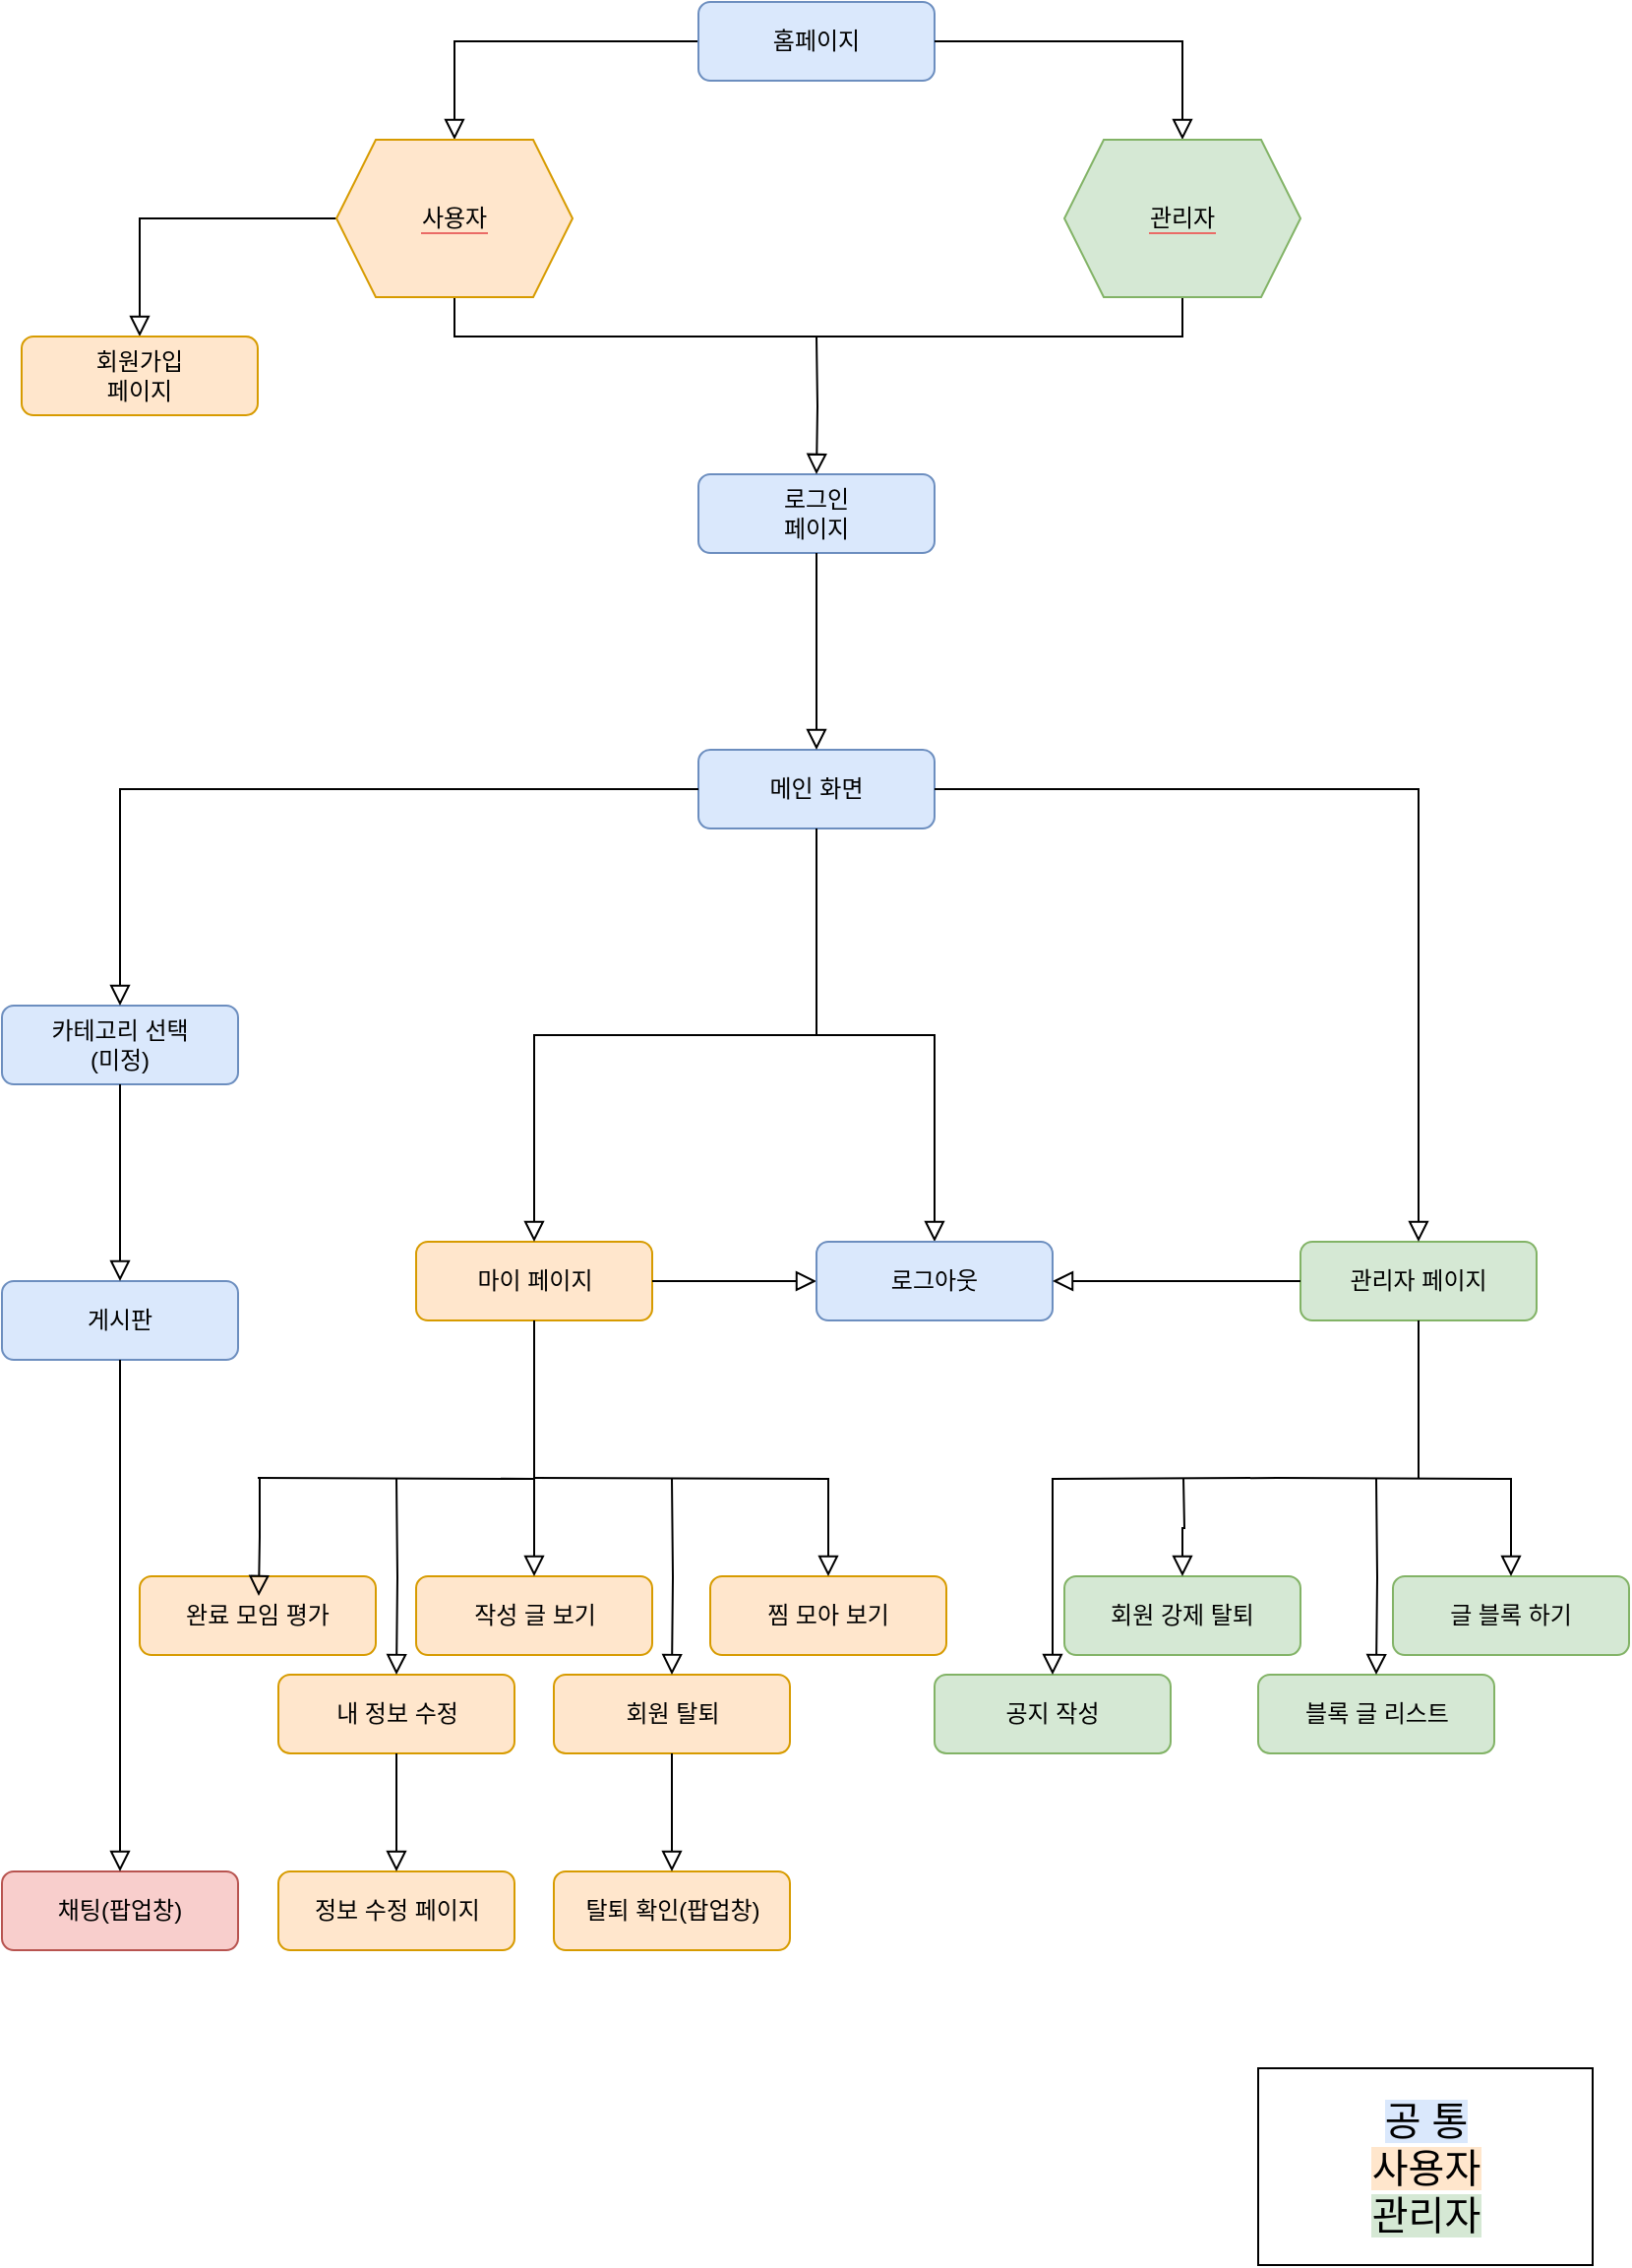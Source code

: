 <mxfile version="17.5.0" type="github">
  <diagram id="C5RBs43oDa-KdzZeNtuy" name="Page-1">
    <mxGraphModel dx="1209" dy="773" grid="1" gridSize="10" guides="1" tooltips="1" connect="1" arrows="1" fold="1" page="1" pageScale="1" pageWidth="827" pageHeight="1169" math="0" shadow="0">
      <root>
        <mxCell id="WIyWlLk6GJQsqaUBKTNV-0" />
        <mxCell id="WIyWlLk6GJQsqaUBKTNV-1" parent="WIyWlLk6GJQsqaUBKTNV-0" />
        <mxCell id="WIyWlLk6GJQsqaUBKTNV-2" value="" style="rounded=0;html=1;jettySize=auto;orthogonalLoop=1;fontSize=11;endArrow=block;endFill=0;endSize=8;strokeWidth=1;shadow=0;labelBackgroundColor=none;edgeStyle=orthogonalEdgeStyle;exitX=0;exitY=0.5;exitDx=0;exitDy=0;entryX=0.5;entryY=0;entryDx=0;entryDy=0;" parent="WIyWlLk6GJQsqaUBKTNV-1" source="WIyWlLk6GJQsqaUBKTNV-3" target="6kUaByh5-gkFW5ITfEK7-74" edge="1">
          <mxGeometry relative="1" as="geometry">
            <mxPoint x="350" y="30" as="sourcePoint" />
            <mxPoint x="230" y="80" as="targetPoint" />
          </mxGeometry>
        </mxCell>
        <mxCell id="WIyWlLk6GJQsqaUBKTNV-3" value="홈페이지" style="rounded=1;whiteSpace=wrap;html=1;fontSize=12;glass=0;strokeWidth=1;shadow=0;fillColor=#dae8fc;strokeColor=#6c8ebf;" parent="WIyWlLk6GJQsqaUBKTNV-1" vertex="1">
          <mxGeometry x="354" y="10" width="120" height="40" as="geometry" />
        </mxCell>
        <mxCell id="WIyWlLk6GJQsqaUBKTNV-4" value="" style="rounded=0;html=1;jettySize=auto;orthogonalLoop=1;fontSize=11;endArrow=block;endFill=0;endSize=8;strokeWidth=1;shadow=0;labelBackgroundColor=none;edgeStyle=orthogonalEdgeStyle;entryX=0.5;entryY=0;entryDx=0;entryDy=0;exitX=0;exitY=0.5;exitDx=0;exitDy=0;" parent="WIyWlLk6GJQsqaUBKTNV-1" source="6kUaByh5-gkFW5ITfEK7-74" target="6kUaByh5-gkFW5ITfEK7-3" edge="1">
          <mxGeometry y="20" relative="1" as="geometry">
            <mxPoint as="offset" />
            <mxPoint x="160" y="120" as="sourcePoint" />
            <mxPoint x="90" y="220" as="targetPoint" />
          </mxGeometry>
        </mxCell>
        <mxCell id="WIyWlLk6GJQsqaUBKTNV-7" value="공지 작성" style="rounded=1;whiteSpace=wrap;html=1;fontSize=12;glass=0;strokeWidth=1;shadow=0;fillColor=#d5e8d4;strokeColor=#82b366;" parent="WIyWlLk6GJQsqaUBKTNV-1" vertex="1">
          <mxGeometry x="474" y="860" width="120" height="40" as="geometry" />
        </mxCell>
        <mxCell id="WIyWlLk6GJQsqaUBKTNV-12" value="로그인&lt;br&gt;페이지" style="rounded=1;whiteSpace=wrap;html=1;fontSize=12;glass=0;strokeWidth=1;shadow=0;fillColor=#dae8fc;strokeColor=#6c8ebf;" parent="WIyWlLk6GJQsqaUBKTNV-1" vertex="1">
          <mxGeometry x="354" y="250" width="120" height="40" as="geometry" />
        </mxCell>
        <mxCell id="6kUaByh5-gkFW5ITfEK7-1" value="" style="rounded=0;html=1;jettySize=auto;orthogonalLoop=1;fontSize=11;endArrow=block;endFill=0;endSize=8;strokeWidth=1;shadow=0;labelBackgroundColor=none;edgeStyle=orthogonalEdgeStyle;exitX=1;exitY=0.5;exitDx=0;exitDy=0;entryX=0.5;entryY=0;entryDx=0;entryDy=0;" edge="1" parent="WIyWlLk6GJQsqaUBKTNV-1" source="WIyWlLk6GJQsqaUBKTNV-3" target="6kUaByh5-gkFW5ITfEK7-75">
          <mxGeometry relative="1" as="geometry">
            <mxPoint x="474" y="100" as="sourcePoint" />
            <mxPoint x="600" y="80" as="targetPoint" />
          </mxGeometry>
        </mxCell>
        <mxCell id="6kUaByh5-gkFW5ITfEK7-3" value="회원가입&lt;br&gt;페이지" style="rounded=1;whiteSpace=wrap;html=1;fontSize=12;glass=0;strokeWidth=1;shadow=0;fillColor=#ffe6cc;strokeColor=#d79b00;" vertex="1" parent="WIyWlLk6GJQsqaUBKTNV-1">
          <mxGeometry x="10" y="180" width="120" height="40" as="geometry" />
        </mxCell>
        <mxCell id="6kUaByh5-gkFW5ITfEK7-5" value="메인 화면" style="rounded=1;whiteSpace=wrap;html=1;fontSize=12;glass=0;strokeWidth=1;shadow=0;fillColor=#dae8fc;strokeColor=#6c8ebf;" vertex="1" parent="WIyWlLk6GJQsqaUBKTNV-1">
          <mxGeometry x="354" y="390" width="120" height="40" as="geometry" />
        </mxCell>
        <mxCell id="6kUaByh5-gkFW5ITfEK7-7" value="카테고리 선택&lt;br&gt;(미정)" style="rounded=1;whiteSpace=wrap;html=1;fontSize=12;glass=0;strokeWidth=1;shadow=0;fillColor=#dae8fc;strokeColor=#6c8ebf;" vertex="1" parent="WIyWlLk6GJQsqaUBKTNV-1">
          <mxGeometry y="520" width="120" height="40" as="geometry" />
        </mxCell>
        <mxCell id="6kUaByh5-gkFW5ITfEK7-8" value="마이 페이지" style="rounded=1;whiteSpace=wrap;html=1;fontSize=12;glass=0;strokeWidth=1;shadow=0;fillColor=#ffe6cc;strokeColor=#d79b00;" vertex="1" parent="WIyWlLk6GJQsqaUBKTNV-1">
          <mxGeometry x="210.5" y="640" width="120" height="40" as="geometry" />
        </mxCell>
        <mxCell id="6kUaByh5-gkFW5ITfEK7-9" value="게시판" style="rounded=1;whiteSpace=wrap;html=1;fontSize=12;glass=0;strokeWidth=1;shadow=0;fillColor=#dae8fc;strokeColor=#6c8ebf;" vertex="1" parent="WIyWlLk6GJQsqaUBKTNV-1">
          <mxGeometry y="660" width="120" height="40" as="geometry" />
        </mxCell>
        <mxCell id="6kUaByh5-gkFW5ITfEK7-10" value="채팅(팝업창)" style="rounded=1;whiteSpace=wrap;html=1;fontSize=12;glass=0;strokeWidth=1;shadow=0;fillColor=#f8cecc;strokeColor=#b85450;" vertex="1" parent="WIyWlLk6GJQsqaUBKTNV-1">
          <mxGeometry y="960" width="120" height="40" as="geometry" />
        </mxCell>
        <mxCell id="6kUaByh5-gkFW5ITfEK7-11" value="완료 모임 평가" style="rounded=1;whiteSpace=wrap;html=1;fontSize=12;glass=0;strokeWidth=1;shadow=0;fillColor=#ffe6cc;strokeColor=#d79b00;" vertex="1" parent="WIyWlLk6GJQsqaUBKTNV-1">
          <mxGeometry x="70" y="810" width="120" height="40" as="geometry" />
        </mxCell>
        <mxCell id="6kUaByh5-gkFW5ITfEK7-12" value="작성 글 보기" style="rounded=1;whiteSpace=wrap;html=1;fontSize=12;glass=0;strokeWidth=1;shadow=0;fillColor=#ffe6cc;strokeColor=#d79b00;" vertex="1" parent="WIyWlLk6GJQsqaUBKTNV-1">
          <mxGeometry x="210.5" y="810" width="120" height="40" as="geometry" />
        </mxCell>
        <mxCell id="6kUaByh5-gkFW5ITfEK7-13" value="찜 모아 보기" style="rounded=1;whiteSpace=wrap;html=1;fontSize=12;glass=0;strokeWidth=1;shadow=0;fillColor=#ffe6cc;strokeColor=#d79b00;" vertex="1" parent="WIyWlLk6GJQsqaUBKTNV-1">
          <mxGeometry x="360" y="810" width="120" height="40" as="geometry" />
        </mxCell>
        <mxCell id="6kUaByh5-gkFW5ITfEK7-14" value="내 정보 수정" style="rounded=1;whiteSpace=wrap;html=1;fontSize=12;glass=0;strokeWidth=1;shadow=0;fillColor=#ffe6cc;strokeColor=#d79b00;" vertex="1" parent="WIyWlLk6GJQsqaUBKTNV-1">
          <mxGeometry x="140.5" y="860" width="120" height="40" as="geometry" />
        </mxCell>
        <mxCell id="6kUaByh5-gkFW5ITfEK7-15" value="회원 탈퇴" style="rounded=1;whiteSpace=wrap;html=1;fontSize=12;glass=0;strokeWidth=1;shadow=0;fillColor=#ffe6cc;strokeColor=#d79b00;" vertex="1" parent="WIyWlLk6GJQsqaUBKTNV-1">
          <mxGeometry x="280.5" y="860" width="120" height="40" as="geometry" />
        </mxCell>
        <mxCell id="6kUaByh5-gkFW5ITfEK7-16" value="정보 수정 페이지" style="rounded=1;whiteSpace=wrap;html=1;fontSize=12;glass=0;strokeWidth=1;shadow=0;fillColor=#ffe6cc;strokeColor=#d79b00;" vertex="1" parent="WIyWlLk6GJQsqaUBKTNV-1">
          <mxGeometry x="140.5" y="960" width="120" height="40" as="geometry" />
        </mxCell>
        <mxCell id="6kUaByh5-gkFW5ITfEK7-17" value="탈퇴 확인(팝업창)" style="rounded=1;whiteSpace=wrap;html=1;fontSize=12;glass=0;strokeWidth=1;shadow=0;fillColor=#ffe6cc;strokeColor=#d79b00;" vertex="1" parent="WIyWlLk6GJQsqaUBKTNV-1">
          <mxGeometry x="280.5" y="960" width="120" height="40" as="geometry" />
        </mxCell>
        <mxCell id="6kUaByh5-gkFW5ITfEK7-19" value="" style="rounded=0;html=1;jettySize=auto;orthogonalLoop=1;fontSize=11;endArrow=block;endFill=0;endSize=8;strokeWidth=1;shadow=0;labelBackgroundColor=none;edgeStyle=orthogonalEdgeStyle;exitX=0.5;exitY=1;exitDx=0;exitDy=0;" edge="1" parent="WIyWlLk6GJQsqaUBKTNV-1" source="WIyWlLk6GJQsqaUBKTNV-12" target="6kUaByh5-gkFW5ITfEK7-5">
          <mxGeometry relative="1" as="geometry">
            <mxPoint x="100" y="260" as="sourcePoint" />
            <mxPoint x="201" y="259" as="targetPoint" />
          </mxGeometry>
        </mxCell>
        <mxCell id="6kUaByh5-gkFW5ITfEK7-21" value="" style="rounded=0;html=1;jettySize=auto;orthogonalLoop=1;fontSize=11;endArrow=block;endFill=0;endSize=8;strokeWidth=1;shadow=0;labelBackgroundColor=none;edgeStyle=orthogonalEdgeStyle;exitX=0;exitY=0.5;exitDx=0;exitDy=0;" edge="1" parent="WIyWlLk6GJQsqaUBKTNV-1" source="6kUaByh5-gkFW5ITfEK7-5" target="6kUaByh5-gkFW5ITfEK7-7">
          <mxGeometry y="20" relative="1" as="geometry">
            <mxPoint as="offset" />
            <mxPoint x="160" y="470" as="sourcePoint" />
            <mxPoint x="50" y="530" as="targetPoint" />
          </mxGeometry>
        </mxCell>
        <mxCell id="6kUaByh5-gkFW5ITfEK7-22" value="" style="rounded=0;html=1;jettySize=auto;orthogonalLoop=1;fontSize=11;endArrow=block;endFill=0;endSize=8;strokeWidth=1;shadow=0;labelBackgroundColor=none;edgeStyle=orthogonalEdgeStyle;entryX=0.5;entryY=0;entryDx=0;entryDy=0;exitX=0.5;exitY=1;exitDx=0;exitDy=0;" edge="1" parent="WIyWlLk6GJQsqaUBKTNV-1" source="6kUaByh5-gkFW5ITfEK7-5" target="6kUaByh5-gkFW5ITfEK7-6">
          <mxGeometry y="20" relative="1" as="geometry">
            <mxPoint as="offset" />
            <mxPoint x="580" y="460" as="sourcePoint" />
            <mxPoint x="315" y="495" as="targetPoint" />
          </mxGeometry>
        </mxCell>
        <mxCell id="6kUaByh5-gkFW5ITfEK7-23" value="" style="rounded=0;html=1;jettySize=auto;orthogonalLoop=1;fontSize=11;endArrow=block;endFill=0;endSize=8;strokeWidth=1;shadow=0;labelBackgroundColor=none;edgeStyle=orthogonalEdgeStyle;exitX=0.5;exitY=1;exitDx=0;exitDy=0;entryX=0.5;entryY=0;entryDx=0;entryDy=0;" edge="1" parent="WIyWlLk6GJQsqaUBKTNV-1" source="6kUaByh5-gkFW5ITfEK7-5" target="6kUaByh5-gkFW5ITfEK7-8">
          <mxGeometry relative="1" as="geometry">
            <mxPoint x="230" y="458" as="sourcePoint" />
            <mxPoint x="230" y="488" as="targetPoint" />
          </mxGeometry>
        </mxCell>
        <mxCell id="6kUaByh5-gkFW5ITfEK7-26" value="" style="rounded=0;html=1;jettySize=auto;orthogonalLoop=1;fontSize=11;endArrow=block;endFill=0;endSize=8;strokeWidth=1;shadow=0;labelBackgroundColor=none;edgeStyle=orthogonalEdgeStyle;exitX=0.5;exitY=1;exitDx=0;exitDy=0;entryX=0.5;entryY=0;entryDx=0;entryDy=0;" edge="1" parent="WIyWlLk6GJQsqaUBKTNV-1" source="6kUaByh5-gkFW5ITfEK7-7" target="6kUaByh5-gkFW5ITfEK7-9">
          <mxGeometry relative="1" as="geometry">
            <mxPoint x="230" y="570" as="sourcePoint" />
            <mxPoint x="230" y="620" as="targetPoint" />
          </mxGeometry>
        </mxCell>
        <mxCell id="6kUaByh5-gkFW5ITfEK7-27" value="" style="rounded=0;html=1;jettySize=auto;orthogonalLoop=1;fontSize=11;endArrow=block;endFill=0;endSize=8;strokeWidth=1;shadow=0;labelBackgroundColor=none;edgeStyle=orthogonalEdgeStyle;entryX=0.5;entryY=0;entryDx=0;entryDy=0;exitX=0.5;exitY=1;exitDx=0;exitDy=0;" edge="1" parent="WIyWlLk6GJQsqaUBKTNV-1" source="6kUaByh5-gkFW5ITfEK7-9" target="6kUaByh5-gkFW5ITfEK7-10">
          <mxGeometry relative="1" as="geometry">
            <mxPoint x="70" y="700" as="sourcePoint" />
            <mxPoint x="80" y="670" as="targetPoint" />
          </mxGeometry>
        </mxCell>
        <mxCell id="6kUaByh5-gkFW5ITfEK7-29" value="" style="rounded=0;html=1;jettySize=auto;orthogonalLoop=1;fontSize=11;endArrow=block;endFill=0;endSize=8;strokeWidth=1;shadow=0;labelBackgroundColor=none;edgeStyle=orthogonalEdgeStyle;" edge="1" parent="WIyWlLk6GJQsqaUBKTNV-1" target="6kUaByh5-gkFW5ITfEK7-12">
          <mxGeometry relative="1" as="geometry">
            <mxPoint x="130.5" y="760" as="sourcePoint" />
            <mxPoint x="140.5" y="800" as="targetPoint" />
          </mxGeometry>
        </mxCell>
        <mxCell id="6kUaByh5-gkFW5ITfEK7-33" value="" style="rounded=0;html=1;jettySize=auto;orthogonalLoop=1;fontSize=11;endArrow=block;endFill=0;endSize=8;strokeWidth=1;shadow=0;labelBackgroundColor=none;edgeStyle=orthogonalEdgeStyle;entryX=0.5;entryY=0;entryDx=0;entryDy=0;" edge="1" parent="WIyWlLk6GJQsqaUBKTNV-1" target="6kUaByh5-gkFW5ITfEK7-13">
          <mxGeometry relative="1" as="geometry">
            <mxPoint x="270.5" y="760" as="sourcePoint" />
            <mxPoint x="410.5" y="790" as="targetPoint" />
          </mxGeometry>
        </mxCell>
        <mxCell id="6kUaByh5-gkFW5ITfEK7-34" value="" style="rounded=0;html=1;jettySize=auto;orthogonalLoop=1;fontSize=11;endArrow=block;endFill=0;endSize=8;strokeWidth=1;shadow=0;labelBackgroundColor=none;edgeStyle=orthogonalEdgeStyle;exitX=0.5;exitY=1;exitDx=0;exitDy=0;entryX=0.5;entryY=0;entryDx=0;entryDy=0;" edge="1" parent="WIyWlLk6GJQsqaUBKTNV-1" target="6kUaByh5-gkFW5ITfEK7-14">
          <mxGeometry relative="1" as="geometry">
            <mxPoint x="200.5" y="760" as="sourcePoint" />
            <mxPoint x="200.5" y="860" as="targetPoint" />
          </mxGeometry>
        </mxCell>
        <mxCell id="6kUaByh5-gkFW5ITfEK7-35" value="" style="rounded=0;html=1;jettySize=auto;orthogonalLoop=1;fontSize=11;endArrow=block;endFill=0;endSize=8;strokeWidth=1;shadow=0;labelBackgroundColor=none;edgeStyle=orthogonalEdgeStyle;entryX=0.5;entryY=0;entryDx=0;entryDy=0;startArrow=none;" edge="1" parent="WIyWlLk6GJQsqaUBKTNV-1" target="6kUaByh5-gkFW5ITfEK7-15">
          <mxGeometry relative="1" as="geometry">
            <mxPoint x="340.5" y="760" as="sourcePoint" />
            <mxPoint x="340.5" y="870" as="targetPoint" />
          </mxGeometry>
        </mxCell>
        <mxCell id="6kUaByh5-gkFW5ITfEK7-37" value="" style="rounded=0;html=1;jettySize=auto;orthogonalLoop=1;fontSize=11;endArrow=block;endFill=0;endSize=8;strokeWidth=1;shadow=0;labelBackgroundColor=none;edgeStyle=orthogonalEdgeStyle;exitX=0.5;exitY=1;exitDx=0;exitDy=0;entryX=0.5;entryY=0;entryDx=0;entryDy=0;" edge="1" parent="WIyWlLk6GJQsqaUBKTNV-1" source="6kUaByh5-gkFW5ITfEK7-14" target="6kUaByh5-gkFW5ITfEK7-16">
          <mxGeometry relative="1" as="geometry">
            <mxPoint x="200" y="910" as="sourcePoint" />
            <mxPoint x="200" y="1010" as="targetPoint" />
          </mxGeometry>
        </mxCell>
        <mxCell id="6kUaByh5-gkFW5ITfEK7-40" value="" style="rounded=0;html=1;jettySize=auto;orthogonalLoop=1;fontSize=11;endArrow=block;endFill=0;endSize=8;strokeWidth=1;shadow=0;labelBackgroundColor=none;edgeStyle=orthogonalEdgeStyle;entryX=0.5;entryY=0;entryDx=0;entryDy=0;exitX=0.5;exitY=1;exitDx=0;exitDy=0;" edge="1" parent="WIyWlLk6GJQsqaUBKTNV-1" source="6kUaByh5-gkFW5ITfEK7-15" target="6kUaByh5-gkFW5ITfEK7-17">
          <mxGeometry relative="1" as="geometry">
            <mxPoint x="340.5" y="910" as="sourcePoint" />
            <mxPoint x="340" y="1010" as="targetPoint" />
          </mxGeometry>
        </mxCell>
        <mxCell id="6kUaByh5-gkFW5ITfEK7-42" value="" style="rounded=0;html=1;jettySize=auto;orthogonalLoop=1;fontSize=11;endArrow=block;endFill=0;endSize=8;strokeWidth=1;shadow=0;labelBackgroundColor=none;edgeStyle=orthogonalEdgeStyle;exitX=1;exitY=0.5;exitDx=0;exitDy=0;entryX=0;entryY=0.5;entryDx=0;entryDy=0;" edge="1" parent="WIyWlLk6GJQsqaUBKTNV-1" source="6kUaByh5-gkFW5ITfEK7-8" target="6kUaByh5-gkFW5ITfEK7-6">
          <mxGeometry y="20" relative="1" as="geometry">
            <mxPoint as="offset" />
            <mxPoint x="250.5" y="640" as="sourcePoint" />
            <mxPoint x="430.5" y="610" as="targetPoint" />
          </mxGeometry>
        </mxCell>
        <mxCell id="6kUaByh5-gkFW5ITfEK7-47" value="" style="endArrow=none;html=1;rounded=0;exitX=0.5;exitY=1;exitDx=0;exitDy=0;entryX=0.5;entryY=1;entryDx=0;entryDy=0;" edge="1" parent="WIyWlLk6GJQsqaUBKTNV-1" source="6kUaByh5-gkFW5ITfEK7-74" target="6kUaByh5-gkFW5ITfEK7-75">
          <mxGeometry width="50" height="50" relative="1" as="geometry">
            <mxPoint x="230" y="160" as="sourcePoint" />
            <mxPoint x="600" y="160" as="targetPoint" />
            <Array as="points">
              <mxPoint x="230" y="180" />
              <mxPoint x="600" y="180" />
            </Array>
          </mxGeometry>
        </mxCell>
        <mxCell id="6kUaByh5-gkFW5ITfEK7-48" value="" style="rounded=0;html=1;jettySize=auto;orthogonalLoop=1;fontSize=11;endArrow=block;endFill=0;endSize=8;strokeWidth=1;shadow=0;labelBackgroundColor=none;edgeStyle=orthogonalEdgeStyle;entryX=0.5;entryY=0;entryDx=0;entryDy=0;" edge="1" parent="WIyWlLk6GJQsqaUBKTNV-1" target="WIyWlLk6GJQsqaUBKTNV-12">
          <mxGeometry relative="1" as="geometry">
            <mxPoint x="414" y="180" as="sourcePoint" />
            <mxPoint x="413" y="225" as="targetPoint" />
          </mxGeometry>
        </mxCell>
        <mxCell id="6kUaByh5-gkFW5ITfEK7-6" value="로그아웃" style="rounded=1;whiteSpace=wrap;html=1;fontSize=12;glass=0;strokeWidth=1;shadow=0;fillColor=#dae8fc;strokeColor=#6c8ebf;" vertex="1" parent="WIyWlLk6GJQsqaUBKTNV-1">
          <mxGeometry x="414" y="640" width="120" height="40" as="geometry" />
        </mxCell>
        <mxCell id="6kUaByh5-gkFW5ITfEK7-51" value="글 블록 하기" style="rounded=1;whiteSpace=wrap;html=1;fontSize=12;glass=0;strokeWidth=1;shadow=0;fillColor=#d5e8d4;strokeColor=#82b366;" vertex="1" parent="WIyWlLk6GJQsqaUBKTNV-1">
          <mxGeometry x="707" y="810" width="120" height="40" as="geometry" />
        </mxCell>
        <mxCell id="6kUaByh5-gkFW5ITfEK7-52" value="회원 강제 탈퇴" style="rounded=1;whiteSpace=wrap;html=1;fontSize=12;glass=0;strokeWidth=1;shadow=0;fillColor=#d5e8d4;strokeColor=#82b366;" vertex="1" parent="WIyWlLk6GJQsqaUBKTNV-1">
          <mxGeometry x="540" y="810" width="120" height="40" as="geometry" />
        </mxCell>
        <mxCell id="6kUaByh5-gkFW5ITfEK7-53" value="블록 글 리스트" style="rounded=1;whiteSpace=wrap;html=1;fontSize=12;glass=0;strokeWidth=1;shadow=0;fillColor=#d5e8d4;strokeColor=#82b366;" vertex="1" parent="WIyWlLk6GJQsqaUBKTNV-1">
          <mxGeometry x="638.5" y="860" width="120" height="40" as="geometry" />
        </mxCell>
        <mxCell id="6kUaByh5-gkFW5ITfEK7-55" value="관리자 페이지" style="rounded=1;whiteSpace=wrap;html=1;fontSize=12;glass=0;strokeWidth=1;shadow=0;fillColor=#d5e8d4;strokeColor=#82b366;" vertex="1" parent="WIyWlLk6GJQsqaUBKTNV-1">
          <mxGeometry x="660" y="640" width="120" height="40" as="geometry" />
        </mxCell>
        <mxCell id="6kUaByh5-gkFW5ITfEK7-57" value="" style="rounded=0;html=1;jettySize=auto;orthogonalLoop=1;fontSize=11;endArrow=block;endFill=0;endSize=8;strokeWidth=1;shadow=0;labelBackgroundColor=none;edgeStyle=orthogonalEdgeStyle;exitX=1;exitY=0.5;exitDx=0;exitDy=0;entryX=0.5;entryY=0;entryDx=0;entryDy=0;" edge="1" parent="WIyWlLk6GJQsqaUBKTNV-1" source="6kUaByh5-gkFW5ITfEK7-5" target="6kUaByh5-gkFW5ITfEK7-55">
          <mxGeometry y="20" relative="1" as="geometry">
            <mxPoint as="offset" />
            <mxPoint x="454" y="420" as="sourcePoint" />
            <mxPoint x="480" y="510" as="targetPoint" />
          </mxGeometry>
        </mxCell>
        <mxCell id="6kUaByh5-gkFW5ITfEK7-58" value="" style="rounded=0;html=1;jettySize=auto;orthogonalLoop=1;fontSize=11;endArrow=block;endFill=0;endSize=8;strokeWidth=1;shadow=0;labelBackgroundColor=none;edgeStyle=orthogonalEdgeStyle;entryX=0.5;entryY=0;entryDx=0;entryDy=0;" edge="1" parent="WIyWlLk6GJQsqaUBKTNV-1" target="WIyWlLk6GJQsqaUBKTNV-7">
          <mxGeometry y="20" relative="1" as="geometry">
            <mxPoint as="offset" />
            <mxPoint x="648.5" y="760" as="sourcePoint" />
            <mxPoint x="530" y="900" as="targetPoint" />
          </mxGeometry>
        </mxCell>
        <mxCell id="6kUaByh5-gkFW5ITfEK7-59" value="" style="rounded=0;html=1;jettySize=auto;orthogonalLoop=1;fontSize=11;endArrow=block;endFill=0;endSize=8;strokeWidth=1;shadow=0;labelBackgroundColor=none;edgeStyle=orthogonalEdgeStyle;" edge="1" parent="WIyWlLk6GJQsqaUBKTNV-1" target="6kUaByh5-gkFW5ITfEK7-53">
          <mxGeometry y="20" relative="1" as="geometry">
            <mxPoint as="offset" />
            <mxPoint x="698.5" y="760" as="sourcePoint" />
            <mxPoint x="648" y="880" as="targetPoint" />
          </mxGeometry>
        </mxCell>
        <mxCell id="6kUaByh5-gkFW5ITfEK7-61" value="" style="rounded=0;html=1;jettySize=auto;orthogonalLoop=1;fontSize=11;endArrow=block;endFill=0;endSize=8;strokeWidth=1;shadow=0;labelBackgroundColor=none;edgeStyle=orthogonalEdgeStyle;" edge="1" parent="WIyWlLk6GJQsqaUBKTNV-1" target="6kUaByh5-gkFW5ITfEK7-51">
          <mxGeometry y="20" relative="1" as="geometry">
            <mxPoint as="offset" />
            <mxPoint x="648.5" y="760" as="sourcePoint" />
            <mxPoint x="685.5" y="825" as="targetPoint" />
          </mxGeometry>
        </mxCell>
        <mxCell id="6kUaByh5-gkFW5ITfEK7-62" value="" style="rounded=0;html=1;jettySize=auto;orthogonalLoop=1;fontSize=11;endArrow=block;endFill=0;endSize=8;strokeWidth=1;shadow=0;labelBackgroundColor=none;edgeStyle=orthogonalEdgeStyle;entryX=0.5;entryY=0;entryDx=0;entryDy=0;" edge="1" parent="WIyWlLk6GJQsqaUBKTNV-1" target="6kUaByh5-gkFW5ITfEK7-52">
          <mxGeometry relative="1" as="geometry">
            <mxPoint x="600.5" y="760" as="sourcePoint" />
            <mxPoint x="588.5" y="970" as="targetPoint" />
          </mxGeometry>
        </mxCell>
        <mxCell id="6kUaByh5-gkFW5ITfEK7-64" value="" style="endArrow=none;html=1;rounded=0;entryX=0.5;entryY=1;entryDx=0;entryDy=0;" edge="1" parent="WIyWlLk6GJQsqaUBKTNV-1" target="6kUaByh5-gkFW5ITfEK7-55">
          <mxGeometry width="50" height="50" relative="1" as="geometry">
            <mxPoint x="720" y="760" as="sourcePoint" />
            <mxPoint x="738.5" y="790" as="targetPoint" />
          </mxGeometry>
        </mxCell>
        <mxCell id="6kUaByh5-gkFW5ITfEK7-65" value="" style="rounded=0;html=1;jettySize=auto;orthogonalLoop=1;fontSize=11;endArrow=block;endFill=0;endSize=8;strokeWidth=1;shadow=0;labelBackgroundColor=none;edgeStyle=orthogonalEdgeStyle;exitX=0;exitY=0.5;exitDx=0;exitDy=0;entryX=1;entryY=0.5;entryDx=0;entryDy=0;" edge="1" parent="WIyWlLk6GJQsqaUBKTNV-1" source="6kUaByh5-gkFW5ITfEK7-55" target="6kUaByh5-gkFW5ITfEK7-6">
          <mxGeometry y="20" relative="1" as="geometry">
            <mxPoint as="offset" />
            <mxPoint x="368.5" y="510" as="sourcePoint" />
            <mxPoint x="540" y="660" as="targetPoint" />
          </mxGeometry>
        </mxCell>
        <mxCell id="6kUaByh5-gkFW5ITfEK7-67" value="" style="endArrow=none;html=1;rounded=0;entryX=0.5;entryY=1;entryDx=0;entryDy=0;" edge="1" parent="WIyWlLk6GJQsqaUBKTNV-1" target="6kUaByh5-gkFW5ITfEK7-8">
          <mxGeometry width="50" height="50" relative="1" as="geometry">
            <mxPoint x="270.5" y="760" as="sourcePoint" />
            <mxPoint x="400.5" y="580" as="targetPoint" />
          </mxGeometry>
        </mxCell>
        <mxCell id="6kUaByh5-gkFW5ITfEK7-68" value="" style="rounded=0;html=1;jettySize=auto;orthogonalLoop=1;fontSize=11;endArrow=block;endFill=0;endSize=8;strokeWidth=1;shadow=0;labelBackgroundColor=none;edgeStyle=orthogonalEdgeStyle;exitX=0.5;exitY=1;exitDx=0;exitDy=0;entryX=0.5;entryY=0;entryDx=0;entryDy=0;" edge="1" parent="WIyWlLk6GJQsqaUBKTNV-1">
          <mxGeometry relative="1" as="geometry">
            <mxPoint x="130" y="760" as="sourcePoint" />
            <mxPoint x="130.5" y="820" as="targetPoint" />
            <Array as="points">
              <mxPoint x="131" y="760" />
              <mxPoint x="131" y="790" />
            </Array>
          </mxGeometry>
        </mxCell>
        <mxCell id="6kUaByh5-gkFW5ITfEK7-74" value="&lt;span style=&quot;background-color: rgb(255 , 230 , 204)&quot;&gt;사용자&lt;/span&gt;" style="shape=hexagon;perimeter=hexagonPerimeter2;whiteSpace=wrap;html=1;fixedSize=1;shadow=0;labelBackgroundColor=#EA6B66;fillColor=#ffe6cc;strokeColor=#d79b00;" vertex="1" parent="WIyWlLk6GJQsqaUBKTNV-1">
          <mxGeometry x="170" y="80" width="120" height="80" as="geometry" />
        </mxCell>
        <mxCell id="6kUaByh5-gkFW5ITfEK7-75" value="&lt;span style=&quot;background-color: rgb(213 , 232 , 212)&quot;&gt;관리자&lt;/span&gt;" style="shape=hexagon;perimeter=hexagonPerimeter2;whiteSpace=wrap;html=1;fixedSize=1;shadow=0;labelBackgroundColor=#EA6B66;fillColor=#d5e8d4;strokeColor=#82b366;" vertex="1" parent="WIyWlLk6GJQsqaUBKTNV-1">
          <mxGeometry x="540" y="80" width="120" height="80" as="geometry" />
        </mxCell>
        <mxCell id="6kUaByh5-gkFW5ITfEK7-79" value="&lt;span style=&quot;background-color: rgb(218 , 232 , 252)&quot;&gt;공 통&lt;/span&gt;&lt;br&gt;&lt;span style=&quot;background-color: rgb(255 , 230 , 204)&quot;&gt;사용자&lt;/span&gt;&lt;br&gt;&lt;span style=&quot;background-color: rgb(213 , 232 , 212)&quot;&gt;관리자&lt;/span&gt;" style="rounded=0;whiteSpace=wrap;html=1;shadow=0;labelBackgroundColor=#FFFFFF;fontSize=20;" vertex="1" parent="WIyWlLk6GJQsqaUBKTNV-1">
          <mxGeometry x="638.5" y="1060" width="170" height="100" as="geometry" />
        </mxCell>
      </root>
    </mxGraphModel>
  </diagram>
</mxfile>
